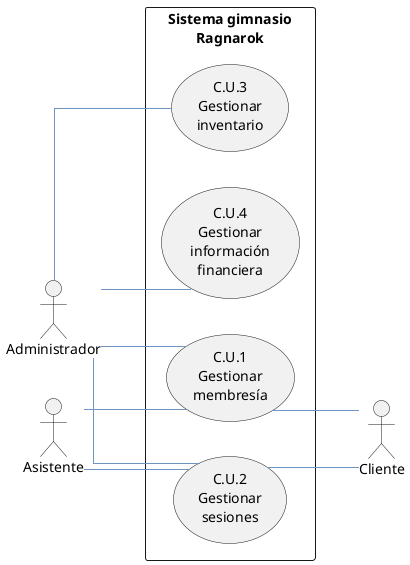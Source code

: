 @startuml
left to right direction
skinparam packageStyle rectangle

' Estilos personalizados
skinparam classAttributeIconSize 8
skinparam classFontSize 16
skinparam classFontName "Arial"
skinparam classBorderColor #212837
skinparam classHeaderFontColor #FFFFFF
skinparam classHeaderBackgroundColor #8BB9E6
skinparam classArrowColor #6E95C2
skinparam linetype ortho

actor Administrador as Admin
actor Cliente as Client
actor Asistente

rectangle "Sistema gimnasio\nRagnarok" {
    usecase "C.U.1\nGestionar\nmembresía" as CU1
    usecase "C.U.2\nGestionar\nsesiones" as CU2
    usecase "C.U.3\nGestionar\ninventario" as CU3
    usecase "C.U.4\nGestionar\ninformación\nfinanciera" as CU4
}

' Posicionar relaciones del lado izquierdo para Admin
Asistente -- CU1
Asistente -- CU2

Admin -- CU1
Admin -- CU2
Admin -- CU3
Admin -- CU4


' Separar visualmente al Cliente
CU1 -- Client
CU2 -- Client

@enduml

